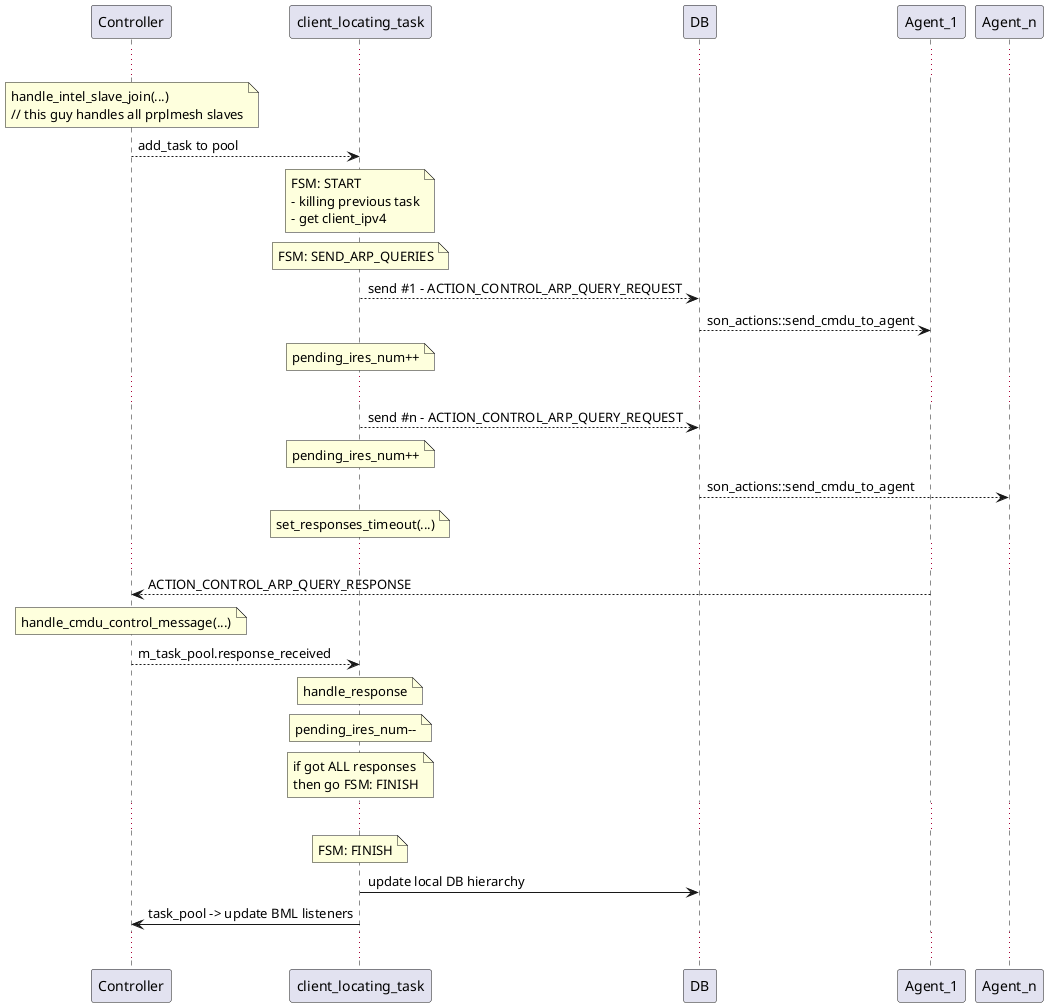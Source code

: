 ' Sequence diagram of client_locating_task usage during onboarding process

@startuml

...
note over of Controller : handle_intel_slave_join(...) \n// this guy handles all prplmesh slaves
Controller --> client_locating_task : add_task to pool
note over of client_locating_task : FSM: START\n- killing previous task\n- get client_ipv4

note over of client_locating_task : FSM: SEND_ARP_QUERIES
client_locating_task --> DB : send #1 - ACTION_CONTROL_ARP_QUERY_REQUEST
DB --> Agent_1 : son_actions::send_cmdu_to_agent
note over of client_locating_task : pending_ires_num++
...

client_locating_task --> DB : send #n - ACTION_CONTROL_ARP_QUERY_REQUEST
note over of client_locating_task : pending_ires_num++
DB --> Agent_n : son_actions::send_cmdu_to_agent
note over of client_locating_task : set_responses_timeout(...)
...

Agent_1 --> Controller : ACTION_CONTROL_ARP_QUERY_RESPONSE
note over of Controller : handle_cmdu_control_message(...)
Controller --> client_locating_task : m_task_pool.response_received
note over of client_locating_task : handle_response
note over of client_locating_task : pending_ires_num--
note over of client_locating_task : if got ALL responses\nthen go FSM: FINISH
...
note over of client_locating_task : FSM: FINISH
client_locating_task -> DB : update local DB hierarchy
client_locating_task -> Controller : task_pool -> update BML listeners

...

@enduml
